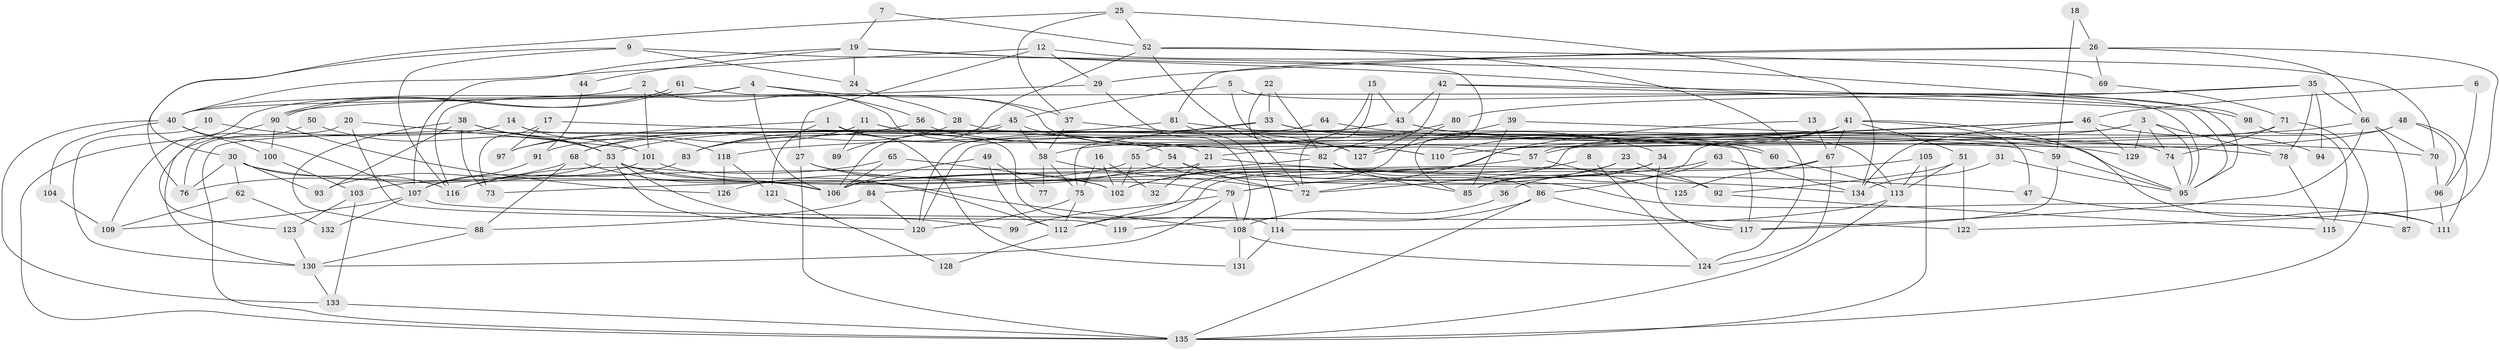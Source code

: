 // Generated by graph-tools (version 1.1) at 2025/36/03/09/25 02:36:22]
// undirected, 135 vertices, 270 edges
graph export_dot {
graph [start="1"]
  node [color=gray90,style=filled];
  1;
  2;
  3;
  4;
  5;
  6;
  7;
  8;
  9;
  10;
  11;
  12;
  13;
  14;
  15;
  16;
  17;
  18;
  19;
  20;
  21;
  22;
  23;
  24;
  25;
  26;
  27;
  28;
  29;
  30;
  31;
  32;
  33;
  34;
  35;
  36;
  37;
  38;
  39;
  40;
  41;
  42;
  43;
  44;
  45;
  46;
  47;
  48;
  49;
  50;
  51;
  52;
  53;
  54;
  55;
  56;
  57;
  58;
  59;
  60;
  61;
  62;
  63;
  64;
  65;
  66;
  67;
  68;
  69;
  70;
  71;
  72;
  73;
  74;
  75;
  76;
  77;
  78;
  79;
  80;
  81;
  82;
  83;
  84;
  85;
  86;
  87;
  88;
  89;
  90;
  91;
  92;
  93;
  94;
  95;
  96;
  97;
  98;
  99;
  100;
  101;
  102;
  103;
  104;
  105;
  106;
  107;
  108;
  109;
  110;
  111;
  112;
  113;
  114;
  115;
  116;
  117;
  118;
  119;
  120;
  121;
  122;
  123;
  124;
  125;
  126;
  127;
  128;
  129;
  130;
  131;
  132;
  133;
  134;
  135;
  1 -- 54;
  1 -- 131;
  1 -- 97;
  1 -- 121;
  2 -- 40;
  2 -- 101;
  2 -- 21;
  3 -- 21;
  3 -- 95;
  3 -- 72;
  3 -- 74;
  3 -- 78;
  3 -- 129;
  4 -- 116;
  4 -- 106;
  4 -- 37;
  4 -- 56;
  4 -- 109;
  5 -- 95;
  5 -- 57;
  5 -- 45;
  6 -- 46;
  6 -- 96;
  7 -- 19;
  7 -- 52;
  8 -- 124;
  8 -- 102;
  9 -- 116;
  9 -- 76;
  9 -- 24;
  9 -- 85;
  10 -- 130;
  10 -- 53;
  11 -- 135;
  11 -- 117;
  11 -- 82;
  11 -- 89;
  11 -- 97;
  12 -- 27;
  12 -- 70;
  12 -- 29;
  12 -- 40;
  13 -- 72;
  13 -- 67;
  14 -- 118;
  14 -- 135;
  14 -- 114;
  15 -- 55;
  15 -- 72;
  15 -- 43;
  16 -- 102;
  16 -- 75;
  16 -- 32;
  17 -- 60;
  17 -- 97;
  17 -- 73;
  18 -- 59;
  18 -- 26;
  19 -- 95;
  19 -- 98;
  19 -- 24;
  19 -- 44;
  19 -- 107;
  20 -- 76;
  20 -- 101;
  20 -- 119;
  21 -- 84;
  21 -- 32;
  21 -- 47;
  22 -- 82;
  22 -- 72;
  22 -- 33;
  23 -- 92;
  23 -- 85;
  23 -- 102;
  24 -- 28;
  25 -- 52;
  25 -- 30;
  25 -- 37;
  25 -- 134;
  26 -- 29;
  26 -- 122;
  26 -- 66;
  26 -- 69;
  26 -- 81;
  27 -- 102;
  27 -- 135;
  27 -- 79;
  28 -- 83;
  28 -- 59;
  29 -- 90;
  29 -- 108;
  30 -- 106;
  30 -- 93;
  30 -- 62;
  30 -- 76;
  30 -- 116;
  31 -- 95;
  31 -- 134;
  33 -- 74;
  33 -- 34;
  33 -- 68;
  33 -- 75;
  34 -- 79;
  34 -- 36;
  34 -- 117;
  35 -- 78;
  35 -- 40;
  35 -- 66;
  35 -- 80;
  35 -- 94;
  36 -- 108;
  37 -- 58;
  37 -- 127;
  38 -- 53;
  38 -- 73;
  38 -- 88;
  38 -- 93;
  38 -- 101;
  39 -- 127;
  39 -- 85;
  39 -- 78;
  40 -- 100;
  40 -- 104;
  40 -- 107;
  40 -- 133;
  41 -- 58;
  41 -- 110;
  41 -- 47;
  41 -- 51;
  41 -- 67;
  41 -- 111;
  41 -- 120;
  42 -- 43;
  42 -- 95;
  42 -- 98;
  42 -- 127;
  43 -- 120;
  43 -- 53;
  43 -- 70;
  43 -- 95;
  44 -- 91;
  45 -- 106;
  45 -- 58;
  45 -- 83;
  45 -- 110;
  46 -- 134;
  46 -- 112;
  46 -- 57;
  46 -- 94;
  46 -- 129;
  47 -- 87;
  48 -- 85;
  48 -- 111;
  48 -- 57;
  48 -- 96;
  49 -- 106;
  49 -- 112;
  49 -- 77;
  50 -- 130;
  50 -- 53;
  51 -- 113;
  51 -- 92;
  51 -- 122;
  52 -- 127;
  52 -- 124;
  52 -- 69;
  52 -- 89;
  53 -- 120;
  53 -- 92;
  53 -- 93;
  53 -- 99;
  53 -- 106;
  54 -- 72;
  54 -- 111;
  54 -- 126;
  55 -- 134;
  55 -- 102;
  55 -- 103;
  56 -- 68;
  56 -- 60;
  57 -- 73;
  57 -- 125;
  58 -- 72;
  58 -- 75;
  58 -- 77;
  59 -- 117;
  59 -- 95;
  60 -- 113;
  61 -- 90;
  61 -- 90;
  61 -- 110;
  62 -- 109;
  62 -- 132;
  63 -- 86;
  63 -- 79;
  63 -- 134;
  64 -- 129;
  64 -- 83;
  65 -- 106;
  65 -- 116;
  65 -- 102;
  66 -- 70;
  66 -- 87;
  66 -- 117;
  66 -- 118;
  67 -- 106;
  67 -- 124;
  67 -- 125;
  68 -- 108;
  68 -- 76;
  68 -- 88;
  69 -- 71;
  70 -- 96;
  71 -- 74;
  71 -- 110;
  71 -- 135;
  74 -- 95;
  75 -- 112;
  75 -- 120;
  78 -- 115;
  79 -- 130;
  79 -- 99;
  79 -- 108;
  80 -- 112;
  80 -- 82;
  81 -- 114;
  81 -- 91;
  81 -- 113;
  82 -- 85;
  82 -- 86;
  82 -- 116;
  83 -- 116;
  84 -- 88;
  84 -- 120;
  86 -- 117;
  86 -- 119;
  86 -- 135;
  88 -- 130;
  90 -- 123;
  90 -- 100;
  90 -- 126;
  91 -- 107;
  92 -- 115;
  96 -- 111;
  98 -- 115;
  100 -- 103;
  101 -- 107;
  101 -- 112;
  103 -- 133;
  103 -- 123;
  104 -- 109;
  105 -- 135;
  105 -- 113;
  105 -- 106;
  107 -- 109;
  107 -- 122;
  107 -- 132;
  108 -- 124;
  108 -- 131;
  112 -- 128;
  113 -- 135;
  113 -- 114;
  114 -- 131;
  118 -- 126;
  118 -- 121;
  121 -- 128;
  123 -- 130;
  130 -- 133;
  133 -- 135;
}

